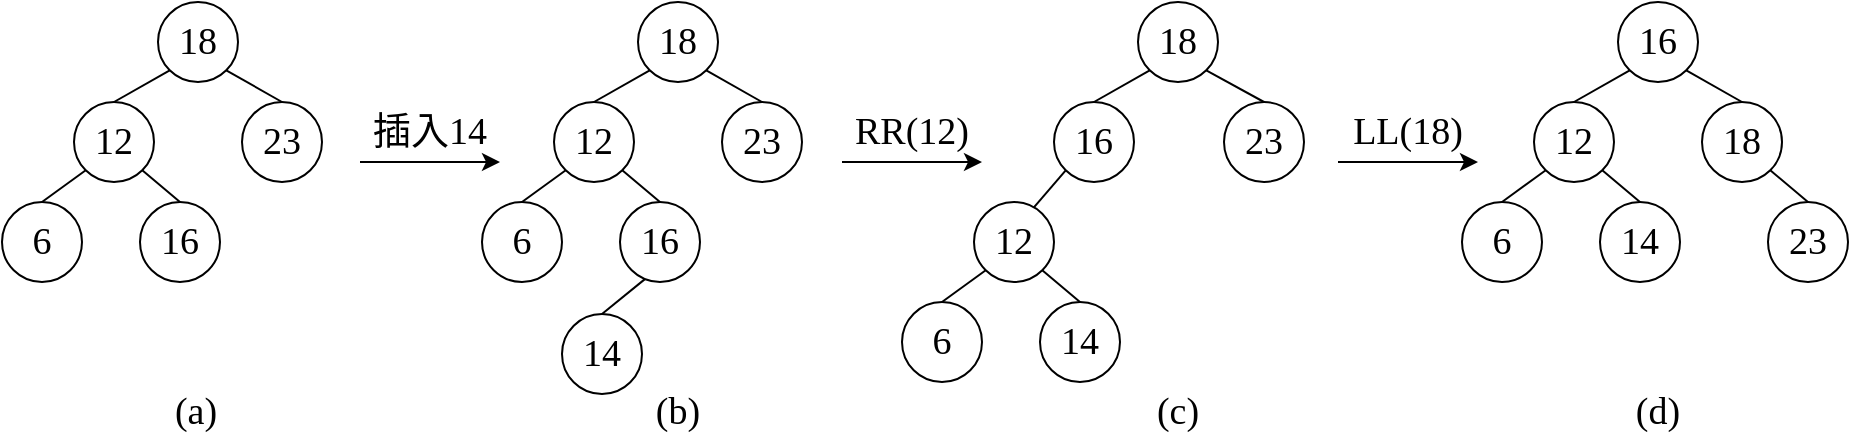 <mxfile>
    <diagram name="第 1 页" id="3xvIWA8aqSE_DKb2ckwe">
        <mxGraphModel dx="2269" dy="938" grid="1" gridSize="10" guides="1" tooltips="1" connect="1" arrows="1" fold="1" page="1" pageScale="1" pageWidth="827" pageHeight="1169" math="0" shadow="0">
            <root>
                <mxCell id="0"/>
                <mxCell id="1" parent="0"/>
                <mxCell id="DrJ_C-wPQQWUKH8ga-_k-1" value="6" style="ellipse;whiteSpace=wrap;html=1;fontFamily=Times New Roman;fontSize=19;" parent="1" vertex="1">
                    <mxGeometry x="-340" y="190" width="40" height="40" as="geometry"/>
                </mxCell>
                <mxCell id="DrJ_C-wPQQWUKH8ga-_k-2" value="14" style="ellipse;whiteSpace=wrap;html=1;fontFamily=Times New Roman;fontSize=19;" parent="1" vertex="1">
                    <mxGeometry x="-271" y="190" width="40" height="40" as="geometry"/>
                </mxCell>
                <mxCell id="DrJ_C-wPQQWUKH8ga-_k-19" style="edgeStyle=none;shape=connector;rounded=0;orthogonalLoop=1;jettySize=auto;html=1;exitX=0;exitY=1;exitDx=0;exitDy=0;entryX=0.5;entryY=0;entryDx=0;entryDy=0;labelBackgroundColor=default;strokeColor=default;align=center;verticalAlign=middle;fontFamily=Helvetica;fontSize=11;fontColor=default;endArrow=none;endFill=0;" parent="1" source="DrJ_C-wPQQWUKH8ga-_k-3" target="DrJ_C-wPQQWUKH8ga-_k-1" edge="1">
                    <mxGeometry relative="1" as="geometry"/>
                </mxCell>
                <mxCell id="DrJ_C-wPQQWUKH8ga-_k-20" style="edgeStyle=none;shape=connector;rounded=0;orthogonalLoop=1;jettySize=auto;html=1;exitX=1;exitY=1;exitDx=0;exitDy=0;entryX=0.5;entryY=0;entryDx=0;entryDy=0;labelBackgroundColor=default;strokeColor=default;align=center;verticalAlign=middle;fontFamily=Helvetica;fontSize=11;fontColor=default;endArrow=none;endFill=0;" parent="1" source="DrJ_C-wPQQWUKH8ga-_k-3" target="DrJ_C-wPQQWUKH8ga-_k-2" edge="1">
                    <mxGeometry relative="1" as="geometry"/>
                </mxCell>
                <mxCell id="DrJ_C-wPQQWUKH8ga-_k-3" value="12" style="ellipse;whiteSpace=wrap;html=1;fontFamily=Times New Roman;fontSize=19;" parent="1" vertex="1">
                    <mxGeometry x="-304" y="140" width="40" height="40" as="geometry"/>
                </mxCell>
                <mxCell id="DrJ_C-wPQQWUKH8ga-_k-8" value="16" style="ellipse;whiteSpace=wrap;html=1;fontFamily=Times New Roman;fontSize=19;" parent="1" vertex="1">
                    <mxGeometry x="-264" y="90" width="40" height="40" as="geometry"/>
                </mxCell>
                <mxCell id="DrJ_C-wPQQWUKH8ga-_k-9" value="23" style="ellipse;whiteSpace=wrap;html=1;fontFamily=Times New Roman;fontSize=19;" parent="1" vertex="1">
                    <mxGeometry x="-179" y="90" width="40" height="40" as="geometry"/>
                </mxCell>
                <mxCell id="DrJ_C-wPQQWUKH8ga-_k-12" style="edgeStyle=none;shape=connector;rounded=0;orthogonalLoop=1;jettySize=auto;html=1;exitX=0;exitY=1;exitDx=0;exitDy=0;entryX=0.5;entryY=0;entryDx=0;entryDy=0;labelBackgroundColor=default;strokeColor=default;align=center;verticalAlign=middle;fontFamily=Helvetica;fontSize=11;fontColor=default;endArrow=none;endFill=0;" parent="1" source="DrJ_C-wPQQWUKH8ga-_k-10" target="DrJ_C-wPQQWUKH8ga-_k-8" edge="1">
                    <mxGeometry relative="1" as="geometry"/>
                </mxCell>
                <mxCell id="DrJ_C-wPQQWUKH8ga-_k-13" style="edgeStyle=none;shape=connector;rounded=0;orthogonalLoop=1;jettySize=auto;html=1;exitX=1;exitY=1;exitDx=0;exitDy=0;entryX=0.5;entryY=0;entryDx=0;entryDy=0;labelBackgroundColor=default;strokeColor=default;align=center;verticalAlign=middle;fontFamily=Helvetica;fontSize=11;fontColor=default;endArrow=none;endFill=0;" parent="1" source="DrJ_C-wPQQWUKH8ga-_k-10" target="DrJ_C-wPQQWUKH8ga-_k-9" edge="1">
                    <mxGeometry relative="1" as="geometry"/>
                </mxCell>
                <mxCell id="DrJ_C-wPQQWUKH8ga-_k-10" value="18" style="ellipse;whiteSpace=wrap;html=1;fontFamily=Times New Roman;fontSize=19;" parent="1" vertex="1">
                    <mxGeometry x="-222" y="40" width="40" height="40" as="geometry"/>
                </mxCell>
                <mxCell id="DrJ_C-wPQQWUKH8ga-_k-21" style="edgeStyle=none;shape=connector;rounded=0;orthogonalLoop=1;jettySize=auto;html=1;exitX=0;exitY=1;exitDx=0;exitDy=0;entryX=0.749;entryY=0.066;entryDx=0;entryDy=0;entryPerimeter=0;labelBackgroundColor=default;strokeColor=default;align=center;verticalAlign=middle;fontFamily=Helvetica;fontSize=11;fontColor=default;endArrow=none;endFill=0;" parent="1" source="DrJ_C-wPQQWUKH8ga-_k-8" target="DrJ_C-wPQQWUKH8ga-_k-3" edge="1">
                    <mxGeometry relative="1" as="geometry"/>
                </mxCell>
                <mxCell id="DrJ_C-wPQQWUKH8ga-_k-22" value="6" style="ellipse;whiteSpace=wrap;html=1;fontFamily=Times New Roman;fontSize=19;" parent="1" vertex="1">
                    <mxGeometry x="-60" y="140" width="40" height="40" as="geometry"/>
                </mxCell>
                <mxCell id="DrJ_C-wPQQWUKH8ga-_k-23" value="14" style="ellipse;whiteSpace=wrap;html=1;fontFamily=Times New Roman;fontSize=19;" parent="1" vertex="1">
                    <mxGeometry x="9" y="140" width="40" height="40" as="geometry"/>
                </mxCell>
                <mxCell id="DrJ_C-wPQQWUKH8ga-_k-24" style="edgeStyle=none;shape=connector;rounded=0;orthogonalLoop=1;jettySize=auto;html=1;exitX=0;exitY=1;exitDx=0;exitDy=0;entryX=0.5;entryY=0;entryDx=0;entryDy=0;labelBackgroundColor=default;strokeColor=default;align=center;verticalAlign=middle;fontFamily=Helvetica;fontSize=11;fontColor=default;endArrow=none;endFill=0;" parent="1" source="DrJ_C-wPQQWUKH8ga-_k-26" target="DrJ_C-wPQQWUKH8ga-_k-22" edge="1">
                    <mxGeometry relative="1" as="geometry"/>
                </mxCell>
                <mxCell id="DrJ_C-wPQQWUKH8ga-_k-25" style="edgeStyle=none;shape=connector;rounded=0;orthogonalLoop=1;jettySize=auto;html=1;exitX=1;exitY=1;exitDx=0;exitDy=0;entryX=0.5;entryY=0;entryDx=0;entryDy=0;labelBackgroundColor=default;strokeColor=default;align=center;verticalAlign=middle;fontFamily=Helvetica;fontSize=11;fontColor=default;endArrow=none;endFill=0;" parent="1" source="DrJ_C-wPQQWUKH8ga-_k-26" target="DrJ_C-wPQQWUKH8ga-_k-23" edge="1">
                    <mxGeometry relative="1" as="geometry"/>
                </mxCell>
                <mxCell id="DrJ_C-wPQQWUKH8ga-_k-26" value="12" style="ellipse;whiteSpace=wrap;html=1;fontFamily=Times New Roman;fontSize=19;" parent="1" vertex="1">
                    <mxGeometry x="-24" y="90" width="40" height="40" as="geometry"/>
                </mxCell>
                <mxCell id="DrJ_C-wPQQWUKH8ga-_k-27" value="23" style="ellipse;whiteSpace=wrap;html=1;fontFamily=Times New Roman;fontSize=19;" parent="1" vertex="1">
                    <mxGeometry x="93" y="140" width="40" height="40" as="geometry"/>
                </mxCell>
                <mxCell id="DrJ_C-wPQQWUKH8ga-_k-28" style="edgeStyle=none;shape=connector;rounded=0;orthogonalLoop=1;jettySize=auto;html=1;exitX=1;exitY=1;exitDx=0;exitDy=0;entryX=0.5;entryY=0;entryDx=0;entryDy=0;labelBackgroundColor=default;strokeColor=default;align=center;verticalAlign=middle;fontFamily=Helvetica;fontSize=11;fontColor=default;endArrow=none;endFill=0;" parent="1" source="DrJ_C-wPQQWUKH8ga-_k-29" target="DrJ_C-wPQQWUKH8ga-_k-27" edge="1">
                    <mxGeometry relative="1" as="geometry"/>
                </mxCell>
                <mxCell id="DrJ_C-wPQQWUKH8ga-_k-29" value="18" style="ellipse;whiteSpace=wrap;html=1;fontFamily=Times New Roman;fontSize=19;" parent="1" vertex="1">
                    <mxGeometry x="60" y="90" width="40" height="40" as="geometry"/>
                </mxCell>
                <mxCell id="DrJ_C-wPQQWUKH8ga-_k-31" style="edgeStyle=none;shape=connector;rounded=0;orthogonalLoop=1;jettySize=auto;html=1;exitX=0;exitY=1;exitDx=0;exitDy=0;entryX=0.5;entryY=0;entryDx=0;entryDy=0;labelBackgroundColor=default;strokeColor=default;align=center;verticalAlign=middle;fontFamily=Helvetica;fontSize=11;fontColor=default;endArrow=none;endFill=0;" parent="1" source="DrJ_C-wPQQWUKH8ga-_k-30" target="DrJ_C-wPQQWUKH8ga-_k-26" edge="1">
                    <mxGeometry relative="1" as="geometry"/>
                </mxCell>
                <mxCell id="DrJ_C-wPQQWUKH8ga-_k-32" style="edgeStyle=none;shape=connector;rounded=0;orthogonalLoop=1;jettySize=auto;html=1;exitX=1;exitY=1;exitDx=0;exitDy=0;entryX=0.5;entryY=0;entryDx=0;entryDy=0;labelBackgroundColor=default;strokeColor=default;align=center;verticalAlign=middle;fontFamily=Helvetica;fontSize=11;fontColor=default;endArrow=none;endFill=0;" parent="1" source="DrJ_C-wPQQWUKH8ga-_k-30" target="DrJ_C-wPQQWUKH8ga-_k-29" edge="1">
                    <mxGeometry relative="1" as="geometry"/>
                </mxCell>
                <mxCell id="DrJ_C-wPQQWUKH8ga-_k-30" value="16" style="ellipse;whiteSpace=wrap;html=1;fontFamily=Times New Roman;fontSize=19;fontColor=default;" parent="1" vertex="1">
                    <mxGeometry x="18" y="40" width="40" height="40" as="geometry"/>
                </mxCell>
                <mxCell id="DrJ_C-wPQQWUKH8ga-_k-33" value="6" style="ellipse;whiteSpace=wrap;html=1;fontFamily=Times New Roman;fontSize=19;" parent="1" vertex="1">
                    <mxGeometry x="-550" y="140" width="40" height="40" as="geometry"/>
                </mxCell>
                <mxCell id="DrJ_C-wPQQWUKH8ga-_k-34" value="16" style="ellipse;whiteSpace=wrap;html=1;fontFamily=Times New Roman;fontSize=19;" parent="1" vertex="1">
                    <mxGeometry x="-481" y="140" width="40" height="40" as="geometry"/>
                </mxCell>
                <mxCell id="DrJ_C-wPQQWUKH8ga-_k-35" style="edgeStyle=none;shape=connector;rounded=0;orthogonalLoop=1;jettySize=auto;html=1;exitX=0;exitY=1;exitDx=0;exitDy=0;entryX=0.5;entryY=0;entryDx=0;entryDy=0;labelBackgroundColor=default;strokeColor=default;align=center;verticalAlign=middle;fontFamily=Helvetica;fontSize=11;fontColor=default;endArrow=none;endFill=0;" parent="1" source="DrJ_C-wPQQWUKH8ga-_k-37" target="DrJ_C-wPQQWUKH8ga-_k-33" edge="1">
                    <mxGeometry relative="1" as="geometry"/>
                </mxCell>
                <mxCell id="DrJ_C-wPQQWUKH8ga-_k-36" style="edgeStyle=none;shape=connector;rounded=0;orthogonalLoop=1;jettySize=auto;html=1;exitX=1;exitY=1;exitDx=0;exitDy=0;entryX=0.5;entryY=0;entryDx=0;entryDy=0;labelBackgroundColor=default;strokeColor=default;align=center;verticalAlign=middle;fontFamily=Helvetica;fontSize=11;fontColor=default;endArrow=none;endFill=0;" parent="1" source="DrJ_C-wPQQWUKH8ga-_k-37" target="DrJ_C-wPQQWUKH8ga-_k-34" edge="1">
                    <mxGeometry relative="1" as="geometry"/>
                </mxCell>
                <mxCell id="DrJ_C-wPQQWUKH8ga-_k-37" value="12" style="ellipse;whiteSpace=wrap;html=1;fontFamily=Times New Roman;fontSize=19;" parent="1" vertex="1">
                    <mxGeometry x="-514" y="90" width="40" height="40" as="geometry"/>
                </mxCell>
                <mxCell id="DrJ_C-wPQQWUKH8ga-_k-40" value="23" style="ellipse;whiteSpace=wrap;html=1;fontFamily=Times New Roman;fontSize=19;" parent="1" vertex="1">
                    <mxGeometry x="-430" y="90" width="40" height="40" as="geometry"/>
                </mxCell>
                <mxCell id="DrJ_C-wPQQWUKH8ga-_k-41" style="edgeStyle=none;shape=connector;rounded=0;orthogonalLoop=1;jettySize=auto;html=1;exitX=0;exitY=1;exitDx=0;exitDy=0;entryX=0.5;entryY=0;entryDx=0;entryDy=0;labelBackgroundColor=default;strokeColor=default;align=center;verticalAlign=middle;fontFamily=Helvetica;fontSize=11;fontColor=default;endArrow=none;endFill=0;" parent="1" source="DrJ_C-wPQQWUKH8ga-_k-43" target="DrJ_C-wPQQWUKH8ga-_k-37" edge="1">
                    <mxGeometry relative="1" as="geometry"/>
                </mxCell>
                <mxCell id="DrJ_C-wPQQWUKH8ga-_k-42" style="edgeStyle=none;shape=connector;rounded=0;orthogonalLoop=1;jettySize=auto;html=1;exitX=1;exitY=1;exitDx=0;exitDy=0;entryX=0.5;entryY=0;entryDx=0;entryDy=0;labelBackgroundColor=default;strokeColor=default;align=center;verticalAlign=middle;fontFamily=Helvetica;fontSize=11;fontColor=default;endArrow=none;endFill=0;" parent="1" source="DrJ_C-wPQQWUKH8ga-_k-43" target="DrJ_C-wPQQWUKH8ga-_k-40" edge="1">
                    <mxGeometry relative="1" as="geometry"/>
                </mxCell>
                <mxCell id="DrJ_C-wPQQWUKH8ga-_k-43" value="18" style="ellipse;whiteSpace=wrap;html=1;fontFamily=Times New Roman;fontSize=19;fontColor=default;" parent="1" vertex="1">
                    <mxGeometry x="-472" y="40" width="40" height="40" as="geometry"/>
                </mxCell>
                <mxCell id="DrJ_C-wPQQWUKH8ga-_k-44" value="14" style="ellipse;whiteSpace=wrap;html=1;fontFamily=Times New Roman;fontSize=19;" parent="1" vertex="1">
                    <mxGeometry x="-510" y="196" width="40" height="40" as="geometry"/>
                </mxCell>
                <mxCell id="DrJ_C-wPQQWUKH8ga-_k-45" style="edgeStyle=none;shape=connector;rounded=0;orthogonalLoop=1;jettySize=auto;html=1;exitX=0.315;exitY=0.961;exitDx=0;exitDy=0;entryX=0.5;entryY=0;entryDx=0;entryDy=0;labelBackgroundColor=default;strokeColor=default;align=center;verticalAlign=middle;fontFamily=Helvetica;fontSize=11;fontColor=default;endArrow=none;endFill=0;exitPerimeter=0;" parent="1" source="DrJ_C-wPQQWUKH8ga-_k-34" target="DrJ_C-wPQQWUKH8ga-_k-44" edge="1">
                    <mxGeometry relative="1" as="geometry">
                        <mxPoint x="-468" y="180" as="sourcePoint"/>
                    </mxGeometry>
                </mxCell>
                <mxCell id="DrJ_C-wPQQWUKH8ga-_k-46" value="6" style="ellipse;whiteSpace=wrap;html=1;fontFamily=Times New Roman;fontSize=19;" parent="1" vertex="1">
                    <mxGeometry x="-790" y="140" width="40" height="40" as="geometry"/>
                </mxCell>
                <mxCell id="DrJ_C-wPQQWUKH8ga-_k-47" value="16" style="ellipse;whiteSpace=wrap;html=1;fontFamily=Times New Roman;fontSize=19;" parent="1" vertex="1">
                    <mxGeometry x="-721" y="140" width="40" height="40" as="geometry"/>
                </mxCell>
                <mxCell id="DrJ_C-wPQQWUKH8ga-_k-48" style="edgeStyle=none;shape=connector;rounded=0;orthogonalLoop=1;jettySize=auto;html=1;exitX=0;exitY=1;exitDx=0;exitDy=0;entryX=0.5;entryY=0;entryDx=0;entryDy=0;labelBackgroundColor=default;strokeColor=default;align=center;verticalAlign=middle;fontFamily=Helvetica;fontSize=11;fontColor=default;endArrow=none;endFill=0;" parent="1" source="DrJ_C-wPQQWUKH8ga-_k-50" target="DrJ_C-wPQQWUKH8ga-_k-46" edge="1">
                    <mxGeometry relative="1" as="geometry"/>
                </mxCell>
                <mxCell id="DrJ_C-wPQQWUKH8ga-_k-49" style="edgeStyle=none;shape=connector;rounded=0;orthogonalLoop=1;jettySize=auto;html=1;exitX=1;exitY=1;exitDx=0;exitDy=0;entryX=0.5;entryY=0;entryDx=0;entryDy=0;labelBackgroundColor=default;strokeColor=default;align=center;verticalAlign=middle;fontFamily=Helvetica;fontSize=11;fontColor=default;endArrow=none;endFill=0;" parent="1" source="DrJ_C-wPQQWUKH8ga-_k-50" target="DrJ_C-wPQQWUKH8ga-_k-47" edge="1">
                    <mxGeometry relative="1" as="geometry"/>
                </mxCell>
                <mxCell id="DrJ_C-wPQQWUKH8ga-_k-50" value="12" style="ellipse;whiteSpace=wrap;html=1;fontFamily=Times New Roman;fontSize=19;" parent="1" vertex="1">
                    <mxGeometry x="-754" y="90" width="40" height="40" as="geometry"/>
                </mxCell>
                <mxCell id="DrJ_C-wPQQWUKH8ga-_k-51" value="23" style="ellipse;whiteSpace=wrap;html=1;fontFamily=Times New Roman;fontSize=19;" parent="1" vertex="1">
                    <mxGeometry x="-670" y="90" width="40" height="40" as="geometry"/>
                </mxCell>
                <mxCell id="DrJ_C-wPQQWUKH8ga-_k-52" style="edgeStyle=none;shape=connector;rounded=0;orthogonalLoop=1;jettySize=auto;html=1;exitX=0;exitY=1;exitDx=0;exitDy=0;entryX=0.5;entryY=0;entryDx=0;entryDy=0;labelBackgroundColor=default;strokeColor=default;align=center;verticalAlign=middle;fontFamily=Helvetica;fontSize=11;fontColor=default;endArrow=none;endFill=0;" parent="1" source="DrJ_C-wPQQWUKH8ga-_k-54" target="DrJ_C-wPQQWUKH8ga-_k-50" edge="1">
                    <mxGeometry relative="1" as="geometry"/>
                </mxCell>
                <mxCell id="DrJ_C-wPQQWUKH8ga-_k-53" style="edgeStyle=none;shape=connector;rounded=0;orthogonalLoop=1;jettySize=auto;html=1;exitX=1;exitY=1;exitDx=0;exitDy=0;entryX=0.5;entryY=0;entryDx=0;entryDy=0;labelBackgroundColor=default;strokeColor=default;align=center;verticalAlign=middle;fontFamily=Helvetica;fontSize=11;fontColor=default;endArrow=none;endFill=0;" parent="1" source="DrJ_C-wPQQWUKH8ga-_k-54" target="DrJ_C-wPQQWUKH8ga-_k-51" edge="1">
                    <mxGeometry relative="1" as="geometry"/>
                </mxCell>
                <mxCell id="DrJ_C-wPQQWUKH8ga-_k-54" value="18" style="ellipse;whiteSpace=wrap;html=1;fontFamily=Times New Roman;fontSize=19;fontColor=default;" parent="1" vertex="1">
                    <mxGeometry x="-712" y="40" width="40" height="40" as="geometry"/>
                </mxCell>
                <mxCell id="DrJ_C-wPQQWUKH8ga-_k-58" value="" style="group" parent="1" vertex="1" connectable="0">
                    <mxGeometry x="-611" y="90" width="70" height="30" as="geometry"/>
                </mxCell>
                <mxCell id="DrJ_C-wPQQWUKH8ga-_k-55" value="" style="endArrow=classic;html=1;rounded=0;labelBackgroundColor=default;strokeColor=default;align=center;verticalAlign=middle;fontFamily=Helvetica;fontSize=11;fontColor=default;shape=connector;" parent="DrJ_C-wPQQWUKH8ga-_k-58" edge="1">
                    <mxGeometry width="50" height="50" relative="1" as="geometry">
                        <mxPoint y="30" as="sourcePoint"/>
                        <mxPoint x="70" y="30" as="targetPoint"/>
                    </mxGeometry>
                </mxCell>
                <mxCell id="DrJ_C-wPQQWUKH8ga-_k-56" value="&lt;span style=&quot;font-size: 19px;&quot;&gt;&lt;font face=&quot;SimSun&quot;&gt;插入&lt;/font&gt;&lt;font face=&quot;Times New Roman&quot;&gt;14&lt;/font&gt;&lt;/span&gt;" style="text;html=1;strokeColor=none;fillColor=none;align=center;verticalAlign=middle;whiteSpace=wrap;rounded=0;fontSize=11;fontFamily=Helvetica;fontColor=default;" parent="DrJ_C-wPQQWUKH8ga-_k-58" vertex="1">
                    <mxGeometry width="70" height="30" as="geometry"/>
                </mxCell>
                <mxCell id="DrJ_C-wPQQWUKH8ga-_k-59" value="" style="group" parent="1" vertex="1" connectable="0">
                    <mxGeometry x="-122" y="90" width="70" height="30" as="geometry"/>
                </mxCell>
                <mxCell id="DrJ_C-wPQQWUKH8ga-_k-60" value="" style="endArrow=classic;html=1;rounded=0;labelBackgroundColor=default;strokeColor=default;align=center;verticalAlign=middle;fontFamily=Helvetica;fontSize=11;fontColor=default;shape=connector;" parent="DrJ_C-wPQQWUKH8ga-_k-59" edge="1">
                    <mxGeometry width="50" height="50" relative="1" as="geometry">
                        <mxPoint y="30" as="sourcePoint"/>
                        <mxPoint x="70" y="30" as="targetPoint"/>
                    </mxGeometry>
                </mxCell>
                <mxCell id="DrJ_C-wPQQWUKH8ga-_k-61" value="&lt;span style=&quot;font-size: 19px;&quot;&gt;&lt;font face=&quot;Times New Roman&quot;&gt;LL(18)&lt;/font&gt;&lt;/span&gt;" style="text;html=1;strokeColor=none;fillColor=none;align=center;verticalAlign=middle;whiteSpace=wrap;rounded=0;fontSize=11;fontFamily=Helvetica;fontColor=default;" parent="DrJ_C-wPQQWUKH8ga-_k-59" vertex="1">
                    <mxGeometry width="70" height="30" as="geometry"/>
                </mxCell>
                <mxCell id="DrJ_C-wPQQWUKH8ga-_k-62" value="" style="group" parent="1" vertex="1" connectable="0">
                    <mxGeometry x="-370" y="90" width="70" height="30" as="geometry"/>
                </mxCell>
                <mxCell id="DrJ_C-wPQQWUKH8ga-_k-63" value="" style="endArrow=classic;html=1;rounded=0;labelBackgroundColor=default;strokeColor=default;align=center;verticalAlign=middle;fontFamily=Helvetica;fontSize=11;fontColor=default;shape=connector;" parent="DrJ_C-wPQQWUKH8ga-_k-62" edge="1">
                    <mxGeometry width="50" height="50" relative="1" as="geometry">
                        <mxPoint y="30" as="sourcePoint"/>
                        <mxPoint x="70" y="30" as="targetPoint"/>
                    </mxGeometry>
                </mxCell>
                <mxCell id="DrJ_C-wPQQWUKH8ga-_k-64" value="&lt;span style=&quot;font-size: 19px;&quot;&gt;&lt;font face=&quot;Times New Roman&quot;&gt;RR(12)&lt;/font&gt;&lt;/span&gt;" style="text;html=1;strokeColor=none;fillColor=none;align=center;verticalAlign=middle;whiteSpace=wrap;rounded=0;fontSize=11;fontFamily=Helvetica;fontColor=default;" parent="DrJ_C-wPQQWUKH8ga-_k-62" vertex="1">
                    <mxGeometry width="70" height="30" as="geometry"/>
                </mxCell>
                <mxCell id="DrJ_C-wPQQWUKH8ga-_k-65" value="&lt;span style=&quot;font-size: 19px;&quot;&gt;(a)&lt;/span&gt;" style="text;html=1;strokeColor=none;fillColor=none;align=center;verticalAlign=middle;whiteSpace=wrap;rounded=0;fontSize=19;fontFamily=Times New Roman;fontColor=default;" parent="1" vertex="1">
                    <mxGeometry x="-723" y="230" width="60" height="30" as="geometry"/>
                </mxCell>
                <mxCell id="DrJ_C-wPQQWUKH8ga-_k-66" value="&lt;span style=&quot;font-size: 19px;&quot;&gt;(d)&lt;/span&gt;" style="text;html=1;strokeColor=none;fillColor=none;align=center;verticalAlign=middle;whiteSpace=wrap;rounded=0;fontSize=19;fontFamily=Times New Roman;fontColor=default;" parent="1" vertex="1">
                    <mxGeometry x="8" y="230" width="60" height="30" as="geometry"/>
                </mxCell>
                <mxCell id="DrJ_C-wPQQWUKH8ga-_k-67" value="&lt;span style=&quot;font-size: 19px;&quot;&gt;(c)&lt;/span&gt;" style="text;html=1;strokeColor=none;fillColor=none;align=center;verticalAlign=middle;whiteSpace=wrap;rounded=0;fontSize=19;fontFamily=Times New Roman;fontColor=default;" parent="1" vertex="1">
                    <mxGeometry x="-232" y="230" width="60" height="30" as="geometry"/>
                </mxCell>
                <mxCell id="DrJ_C-wPQQWUKH8ga-_k-68" value="&lt;span style=&quot;font-size: 19px;&quot;&gt;(b)&lt;/span&gt;" style="text;html=1;strokeColor=none;fillColor=none;align=center;verticalAlign=middle;whiteSpace=wrap;rounded=0;fontSize=19;fontFamily=Times New Roman;fontColor=default;" parent="1" vertex="1">
                    <mxGeometry x="-482" y="230" width="60" height="30" as="geometry"/>
                </mxCell>
            </root>
        </mxGraphModel>
    </diagram>
</mxfile>